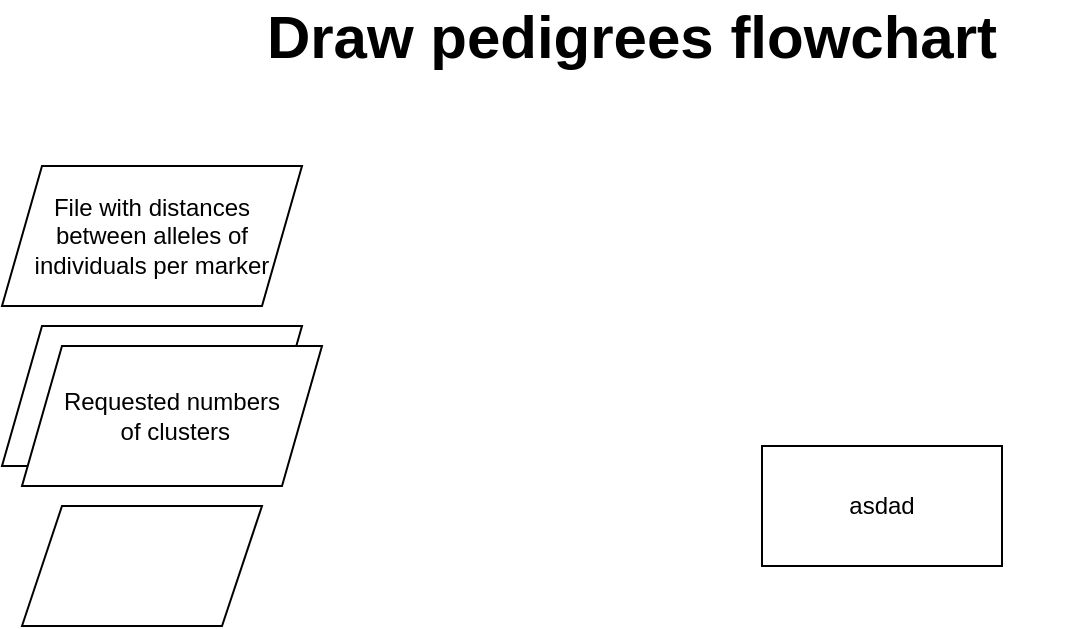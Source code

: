 <mxfile version="19.0.3" type="device"><diagram id="g3T5UF-P8sABITOx_D1J" name="Page-1"><mxGraphModel dx="1422" dy="865" grid="1" gridSize="10" guides="1" tooltips="1" connect="1" arrows="1" fold="1" page="1" pageScale="1" pageWidth="850" pageHeight="1100" math="0" shadow="0"><root><mxCell id="0"/><mxCell id="1" parent="0"/><mxCell id="-Yzff_XHghzqr3nB4OSj-1" value="&lt;b&gt;&lt;font style=&quot;font-size: 30px;&quot;&gt;Draw pedigrees flowchart&lt;/font&gt;&lt;/b&gt;" style="text;html=1;strokeColor=none;fillColor=none;align=center;verticalAlign=middle;whiteSpace=wrap;rounded=0;" vertex="1" parent="1"><mxGeometry x="210" y="20" width="450" height="30" as="geometry"/></mxCell><mxCell id="-Yzff_XHghzqr3nB4OSj-3" value="asdad" style="rounded=0;whiteSpace=wrap;html=1;fontSize=12;" vertex="1" parent="1"><mxGeometry x="500" y="240" width="120" height="60" as="geometry"/></mxCell><mxCell id="-Yzff_XHghzqr3nB4OSj-4" value="File with distances &lt;br&gt;between alleles of individuals per marker" style="shape=parallelogram;perimeter=parallelogramPerimeter;whiteSpace=wrap;html=1;fixedSize=1;fontSize=12;" vertex="1" parent="1"><mxGeometry x="120" y="100" width="150" height="70" as="geometry"/></mxCell><mxCell id="-Yzff_XHghzqr3nB4OSj-6" value="Marker mutation&lt;br&gt;rates" style="shape=parallelogram;perimeter=parallelogramPerimeter;whiteSpace=wrap;html=1;fixedSize=1;fontSize=12;" vertex="1" parent="1"><mxGeometry x="120" y="180" width="150" height="70" as="geometry"/></mxCell><mxCell id="-Yzff_XHghzqr3nB4OSj-7" value="" style="shape=parallelogram;perimeter=parallelogramPerimeter;whiteSpace=wrap;html=1;fixedSize=1;fontSize=12;" vertex="1" parent="1"><mxGeometry x="130" y="270" width="120" height="60" as="geometry"/></mxCell><mxCell id="-Yzff_XHghzqr3nB4OSj-8" value="Requested numbers&lt;br&gt;&amp;nbsp;of clusters" style="shape=parallelogram;perimeter=parallelogramPerimeter;whiteSpace=wrap;html=1;fixedSize=1;fontSize=12;" vertex="1" parent="1"><mxGeometry x="130" y="190" width="150" height="70" as="geometry"/></mxCell></root></mxGraphModel></diagram></mxfile>